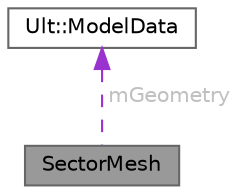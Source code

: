 digraph "SectorMesh"
{
 // LATEX_PDF_SIZE
  bgcolor="transparent";
  edge [fontname=Helvetica,fontsize=10,labelfontname=Helvetica,labelfontsize=10];
  node [fontname=Helvetica,fontsize=10,shape=box,height=0.2,width=0.4];
  Node1 [id="Node000001",label="SectorMesh",height=0.2,width=0.4,color="gray40", fillcolor="grey60", style="filled", fontcolor="black",tooltip=" "];
  Node2 -> Node1 [id="edge1_Node000001_Node000002",dir="back",color="darkorchid3",style="dashed",tooltip=" ",label=" mGeometry",fontcolor="grey" ];
  Node2 [id="Node000002",label="Ult::ModelData",height=0.2,width=0.4,color="gray40", fillcolor="white", style="filled",URL="$class_ult_1_1_model_data.html",tooltip=" "];
}
